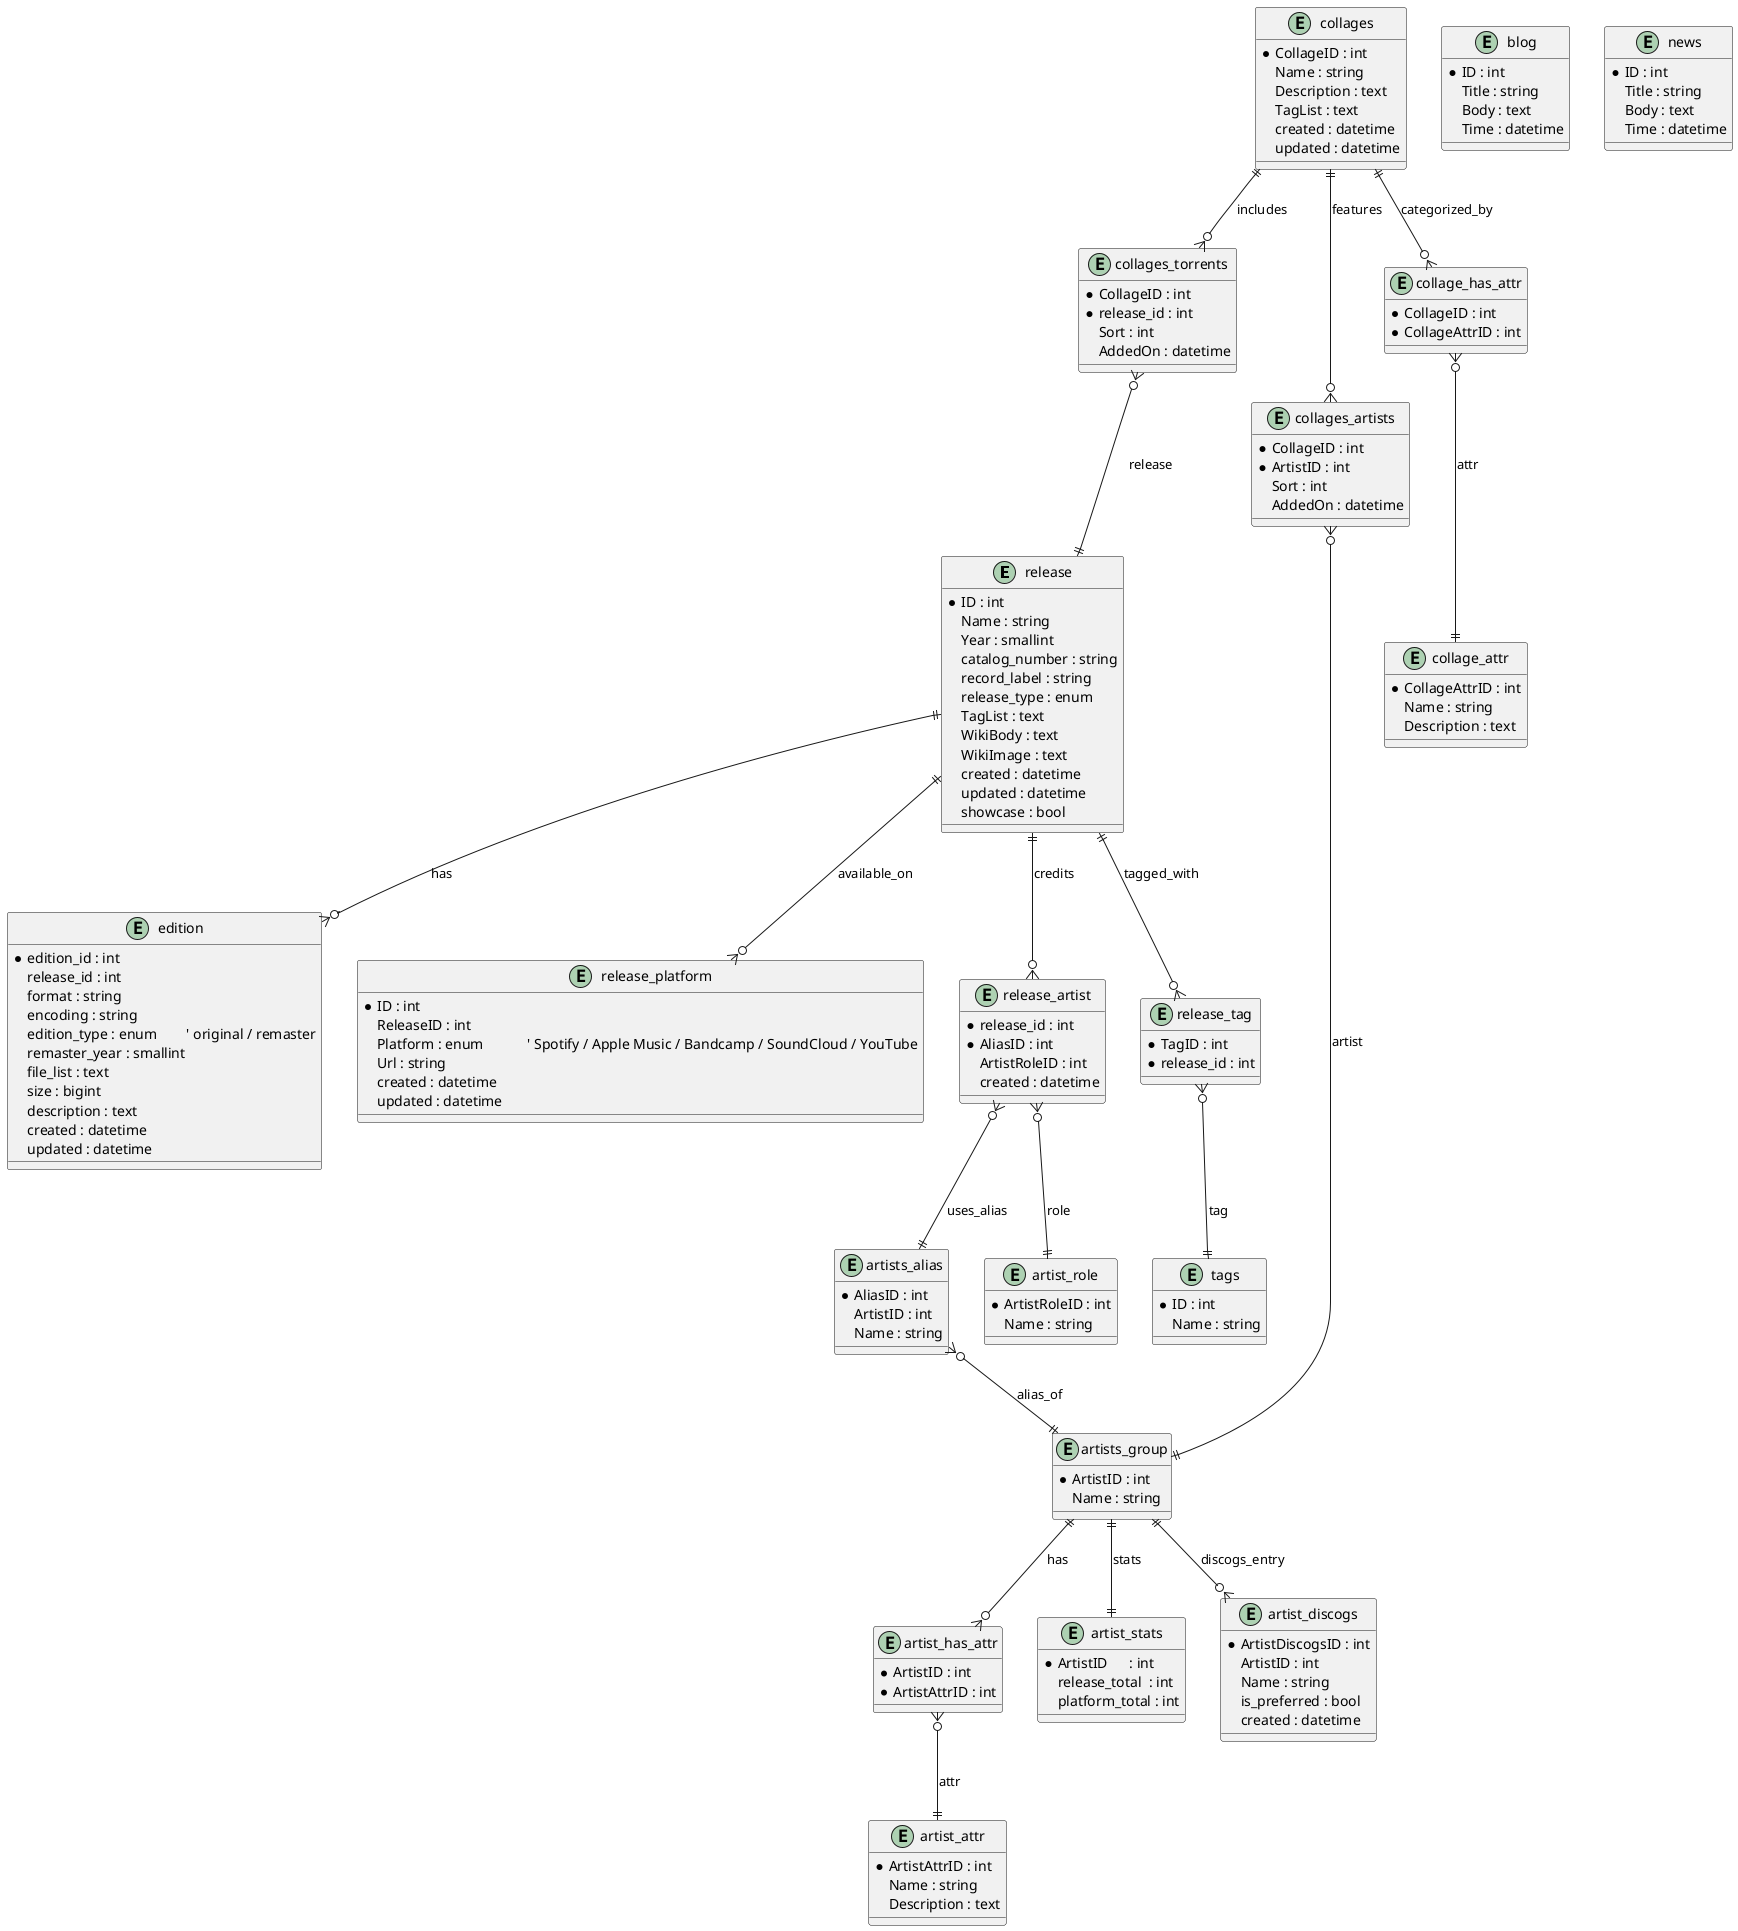 @startuml
entity "release" as Release {
  *ID : int
  Name : string
  Year : smallint
  catalog_number : string
  record_label : string
  release_type : enum
  TagList : text
  WikiBody : text
  WikiImage : text
  created : datetime
  updated : datetime
  showcase : bool
}

entity "edition" as Edition {
  *edition_id : int
  release_id : int
  format : string
  encoding : string
  edition_type : enum        ' original / remaster
  remaster_year : smallint
  file_list : text
  size : bigint
  description : text
  created : datetime
  updated : datetime
}

entity "release_platform" as ReleasePlatform {
  *ID : int
  ReleaseID : int
  Platform : enum            ' Spotify / Apple Music / Bandcamp / SoundCloud / YouTube
  Url : string
  created : datetime
  updated : datetime
}

entity "artists_group" as Artist {
  *ArtistID : int
  Name : string
}

entity "artists_alias" as ArtistAlias {
  *AliasID : int
  ArtistID : int
  Name : string
}

entity "release_artist" as ReleaseArtist {
  *release_id : int
  *AliasID : int
  ArtistRoleID : int
  created : datetime
}

entity "artist_role" as ArtistRole {
  *ArtistRoleID : int
  Name : string
}

entity "artist_attr" as ArtistAttr {
  *ArtistAttrID : int
  Name : string
  Description : text
}

entity "artist_has_attr" as ArtistHasAttr {
  *ArtistID : int
  *ArtistAttrID : int
}

entity "artist_stats" as ArtistStats {
  *ArtistID      : int
  release_total  : int
  platform_total : int
}

entity "tags" as Tag {
  *ID : int
  Name : string
}

entity "release_tag" as ReleaseTag {
  *TagID : int
  *release_id : int
}

Release ||--o{ Edition : has
Release ||--o{ ReleasePlatform : available_on
Release ||--o{ ReleaseArtist : credits
Release ||--o{ ReleaseTag : tagged_with
ReleaseArtist }o--|| ArtistAlias : uses_alias
ReleaseArtist }o--|| ArtistRole : role
ArtistAlias }o--|| Artist : alias_of
Artist ||--o{ ArtistHasAttr : has
ArtistHasAttr }o--|| ArtistAttr : attr
Artist ||--|| ArtistStats : stats
ReleaseTag }o--|| Tag : tag

entity "collages" as Collage {
  *CollageID : int
  Name : string
  Description : text
  TagList : text
  created : datetime
  updated : datetime
}

entity "collages_torrents" as CollageRelease {
  *CollageID : int
  *release_id : int
  Sort : int
  AddedOn : datetime
}

entity "collages_artists" as CollageArtist {
  *CollageID : int
  *ArtistID : int
  Sort : int
  AddedOn : datetime
}

entity "collage_attr" as CollageAttr {
  *CollageAttrID : int
  Name : string
  Description : text
}

entity "collage_has_attr" as CollageHasAttr {
  *CollageID : int
  *CollageAttrID : int
}

Collage ||--o{ CollageRelease : includes
CollageRelease }o--|| Release : release
Collage ||--o{ CollageArtist : features
CollageArtist }o--|| Artist : artist
Collage ||--o{ CollageHasAttr : categorized_by
CollageHasAttr }o--|| CollageAttr : attr

entity "artist_discogs" as ArtistDiscogs {
  *ArtistDiscogsID : int
  ArtistID : int
  Name : string
  is_preferred : bool
  created : datetime
}

Artist ||--o{ ArtistDiscogs : discogs_entry

entity "blog" as Blog {
  *ID : int
  Title : string
  Body : text
  Time : datetime
}

entity "news" as News {
  *ID : int
  Title : string
  Body : text
  Time : datetime
}
@enduml
